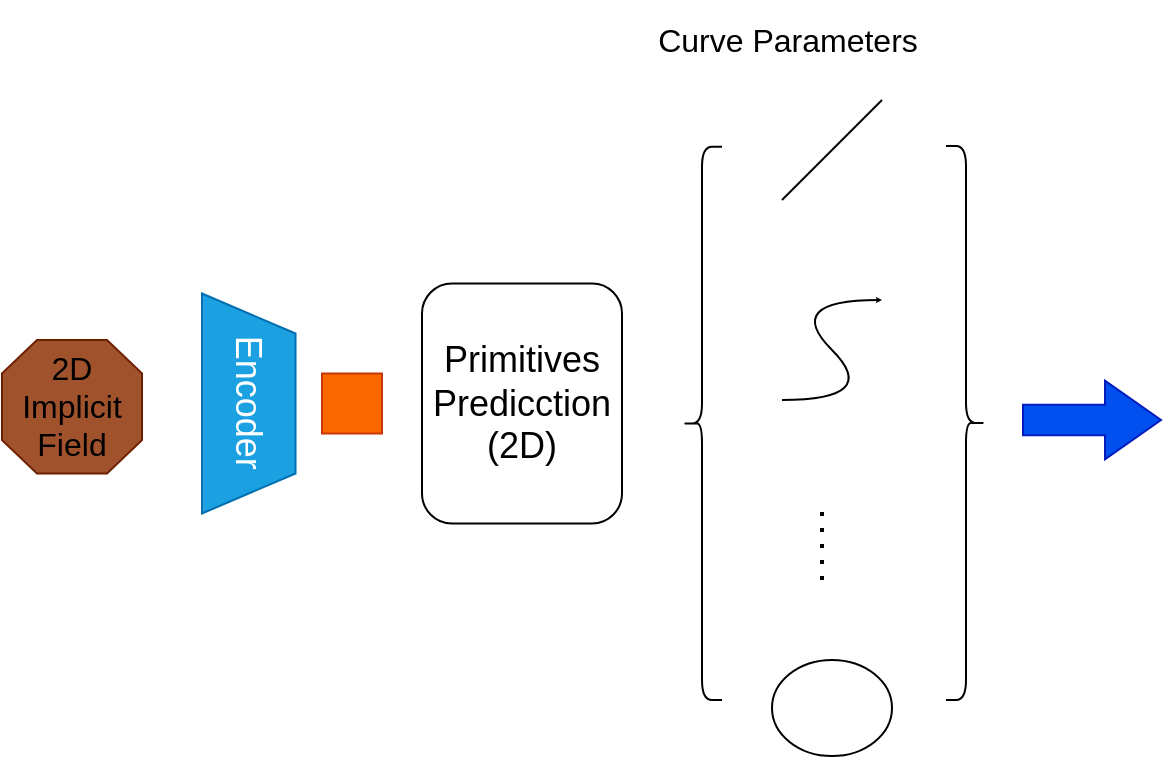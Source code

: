 <mxfile version="21.6.6" type="github">
  <diagram name="第 1 页" id="5MKw44mCA4m0UBpPcv7b">
    <mxGraphModel dx="1154" dy="653" grid="1" gridSize="10" guides="1" tooltips="1" connect="1" arrows="1" fold="1" page="1" pageScale="1" pageWidth="3300" pageHeight="2339" math="0" shadow="0">
      <root>
        <mxCell id="0" />
        <mxCell id="1" parent="0" />
        <mxCell id="-TIW0tuJ0T8rERyAKfFB-1" value="" style="group" vertex="1" connectable="0" parent="1">
          <mxGeometry x="150" y="290" width="70" height="66.76" as="geometry" />
        </mxCell>
        <mxCell id="-TIW0tuJ0T8rERyAKfFB-2" value="" style="verticalLabelPosition=bottom;verticalAlign=top;html=1;shape=mxgraph.basic.polygon;polyCoords=[[0.25,0],[0.75,0],[1,0.25],[1,0.75],[0.75,1],[0.25,1],[0,0.75],[0,0.25]];polyline=0;fillColor=#a0522d;strokeColor=#6D1F00;fontColor=#ffffff;" vertex="1" parent="-TIW0tuJ0T8rERyAKfFB-1">
          <mxGeometry width="70" height="66.76" as="geometry" />
        </mxCell>
        <mxCell id="-TIW0tuJ0T8rERyAKfFB-3" value="&lt;font style=&quot;font-size: 16px;&quot;&gt;2D&lt;br&gt;Implicit&lt;br&gt;Field&lt;/font&gt;" style="text;html=1;strokeColor=none;fillColor=none;align=center;verticalAlign=middle;whiteSpace=wrap;rounded=0;" vertex="1" parent="-TIW0tuJ0T8rERyAKfFB-1">
          <mxGeometry x="5" y="19.074" width="60" height="28.611" as="geometry" />
        </mxCell>
        <mxCell id="-TIW0tuJ0T8rERyAKfFB-4" value="&lt;font style=&quot;font-size: 18px;&quot;&gt;Encoder&lt;/font&gt;" style="shape=trapezoid;perimeter=trapezoidPerimeter;whiteSpace=wrap;html=1;fixedSize=1;rotation=90;fillColor=#1ba1e2;fontColor=#ffffff;strokeColor=#006EAF;" vertex="1" parent="1">
          <mxGeometry x="218.38" y="298.38" width="110" height="46.76" as="geometry" />
        </mxCell>
        <mxCell id="-TIW0tuJ0T8rERyAKfFB-6" value="" style="rounded=0;whiteSpace=wrap;html=1;fillColor=#fa6800;fontColor=#000000;strokeColor=#C73500;" vertex="1" parent="1">
          <mxGeometry x="310" y="306.76" width="30" height="30" as="geometry" />
        </mxCell>
        <mxCell id="-TIW0tuJ0T8rERyAKfFB-7" value="&lt;span style=&quot;font-size: 18px;&quot;&gt;Primitives&lt;br&gt;Predicction&lt;br&gt;(2D)&lt;br&gt;&lt;/span&gt;" style="rounded=1;whiteSpace=wrap;html=1;" vertex="1" parent="1">
          <mxGeometry x="360" y="261.76" width="100" height="120" as="geometry" />
        </mxCell>
        <mxCell id="-TIW0tuJ0T8rERyAKfFB-12" value="&lt;font style=&quot;font-size: 16px;&quot;&gt;Curve Parameters&lt;/font&gt;" style="text;html=1;strokeColor=none;fillColor=none;align=center;verticalAlign=middle;whiteSpace=wrap;rounded=0;" vertex="1" parent="1">
          <mxGeometry x="462.5" y="120" width="160" height="40" as="geometry" />
        </mxCell>
        <mxCell id="-TIW0tuJ0T8rERyAKfFB-16" value="" style="group" vertex="1" connectable="0" parent="1">
          <mxGeometry x="490" y="170" width="105" height="328" as="geometry" />
        </mxCell>
        <mxCell id="-TIW0tuJ0T8rERyAKfFB-5" value="" style="shape=curlyBracket;whiteSpace=wrap;html=1;rounded=1;labelPosition=left;verticalLabelPosition=middle;align=right;verticalAlign=middle;" vertex="1" parent="-TIW0tuJ0T8rERyAKfFB-16">
          <mxGeometry y="23.38" width="20" height="276.62" as="geometry" />
        </mxCell>
        <mxCell id="-TIW0tuJ0T8rERyAKfFB-9" value="" style="endArrow=none;html=1;rounded=0;" edge="1" parent="-TIW0tuJ0T8rERyAKfFB-16">
          <mxGeometry width="50" height="50" relative="1" as="geometry">
            <mxPoint x="50" y="50" as="sourcePoint" />
            <mxPoint x="100" as="targetPoint" />
          </mxGeometry>
        </mxCell>
        <mxCell id="-TIW0tuJ0T8rERyAKfFB-10" value="" style="curved=1;endArrow=classic;html=1;rounded=0;endSize=0;startSize=0;" edge="1" parent="-TIW0tuJ0T8rERyAKfFB-16">
          <mxGeometry width="50" height="50" relative="1" as="geometry">
            <mxPoint x="50" y="150" as="sourcePoint" />
            <mxPoint x="100" y="100" as="targetPoint" />
            <Array as="points">
              <mxPoint x="100" y="150" />
              <mxPoint x="50" y="100" />
            </Array>
          </mxGeometry>
        </mxCell>
        <mxCell id="-TIW0tuJ0T8rERyAKfFB-11" value="" style="ellipse;whiteSpace=wrap;html=1;" vertex="1" parent="-TIW0tuJ0T8rERyAKfFB-16">
          <mxGeometry x="45" y="280" width="60" height="48" as="geometry" />
        </mxCell>
        <mxCell id="-TIW0tuJ0T8rERyAKfFB-15" value="" style="endArrow=none;dashed=1;html=1;dashPattern=1 3;strokeWidth=2;rounded=0;" edge="1" parent="-TIW0tuJ0T8rERyAKfFB-16">
          <mxGeometry width="50" height="50" relative="1" as="geometry">
            <mxPoint x="70" y="240" as="sourcePoint" />
            <mxPoint x="70" y="200" as="targetPoint" />
          </mxGeometry>
        </mxCell>
        <mxCell id="-TIW0tuJ0T8rERyAKfFB-17" value="" style="shape=curlyBracket;whiteSpace=wrap;html=1;rounded=1;flipH=1;labelPosition=right;verticalLabelPosition=middle;align=left;verticalAlign=middle;" vertex="1" parent="1">
          <mxGeometry x="622" y="193" width="20" height="277" as="geometry" />
        </mxCell>
        <mxCell id="-TIW0tuJ0T8rERyAKfFB-18" value="" style="shape=flexArrow;endArrow=classic;html=1;rounded=0;endWidth=23.243;endSize=9.0;width=15.135;fillColor=#0050ef;strokeColor=#001DBC;" edge="1" parent="1">
          <mxGeometry width="50" height="50" relative="1" as="geometry">
            <mxPoint x="660" y="330" as="sourcePoint" />
            <mxPoint x="730" y="330" as="targetPoint" />
          </mxGeometry>
        </mxCell>
      </root>
    </mxGraphModel>
  </diagram>
</mxfile>
